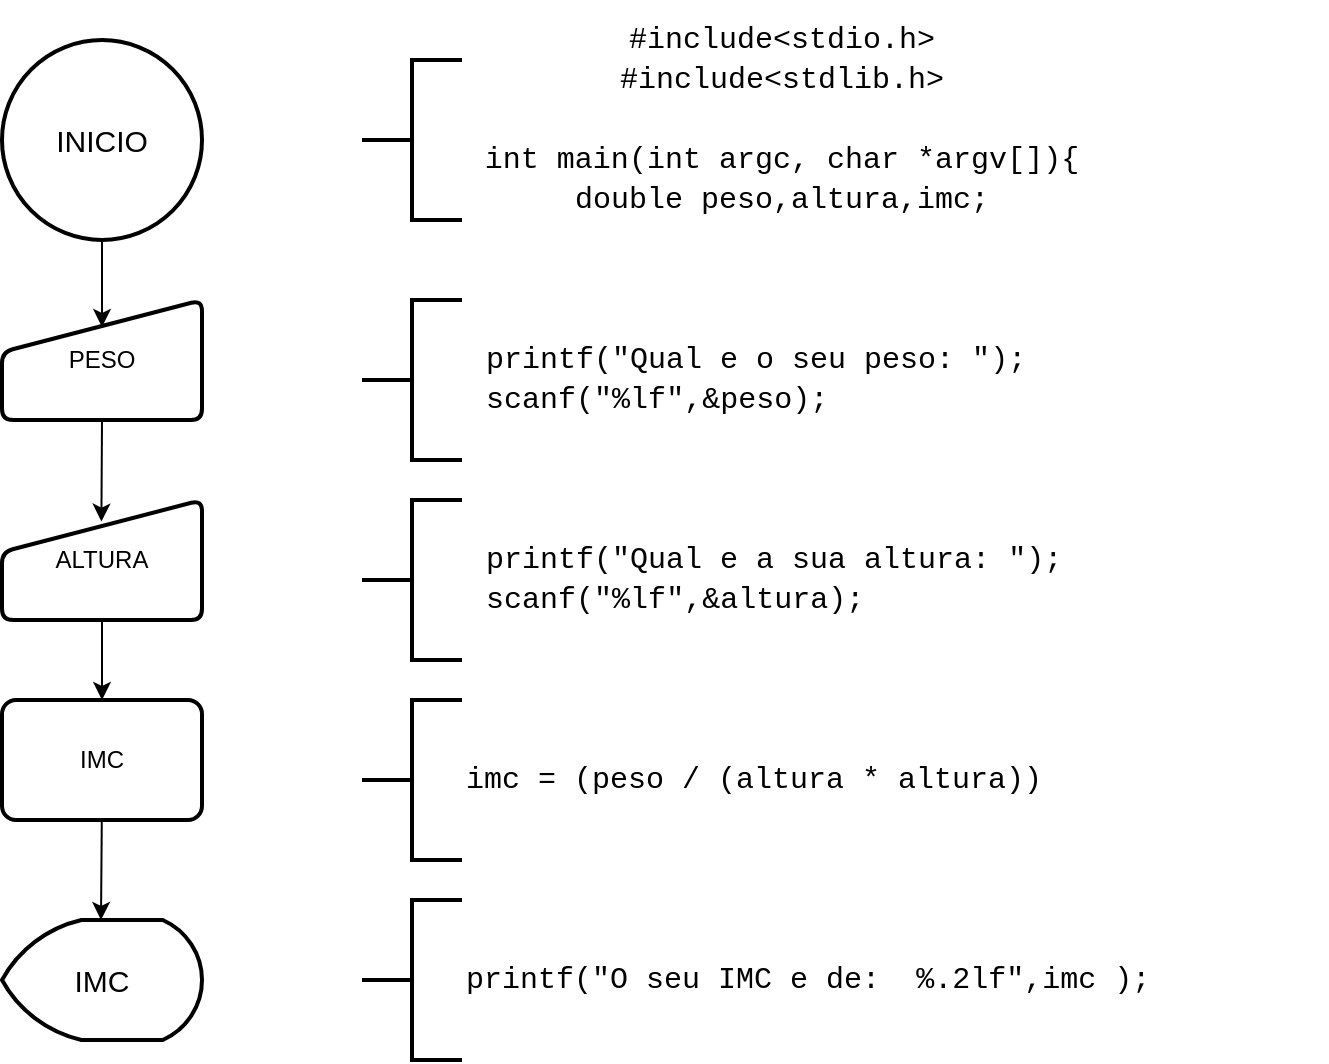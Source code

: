 <mxfile version="14.9.8" type="github"><diagram id="C5RBs43oDa-KdzZeNtuy" name="Page-1"><mxGraphModel dx="1422" dy="762" grid="1" gridSize="10" guides="1" tooltips="1" connect="1" arrows="1" fold="1" page="1" pageScale="1" pageWidth="827" pageHeight="1169" background="none" math="1" shadow="0"><root><mxCell id="WIyWlLk6GJQsqaUBKTNV-0"/><mxCell id="WIyWlLk6GJQsqaUBKTNV-1" parent="WIyWlLk6GJQsqaUBKTNV-0"/><mxCell id="nSisR4guIrfHE9iIkY8Y-0" value="PESO" style="html=1;strokeWidth=2;shape=manualInput;whiteSpace=wrap;rounded=1;size=26;arcSize=11;verticalAlign=middle;align=center;" parent="WIyWlLk6GJQsqaUBKTNV-1" vertex="1"><mxGeometry x="80" y="260" width="100" height="60" as="geometry"/></mxCell><mxCell id="nSisR4guIrfHE9iIkY8Y-1" value="&lt;font style=&quot;font-size: 15px&quot;&gt;INICIO&lt;/font&gt;" style="strokeWidth=2;html=1;shape=mxgraph.flowchart.start_2;whiteSpace=wrap;verticalAlign=middle;align=center;" parent="WIyWlLk6GJQsqaUBKTNV-1" vertex="1"><mxGeometry x="80" y="130" width="100" height="100" as="geometry"/></mxCell><mxCell id="nSisR4guIrfHE9iIkY8Y-5" value="" style="endArrow=classic;html=1;exitX=0.5;exitY=1;exitDx=0;exitDy=0;exitPerimeter=0;entryX=0.5;entryY=0.225;entryDx=0;entryDy=0;entryPerimeter=0;" parent="WIyWlLk6GJQsqaUBKTNV-1" source="nSisR4guIrfHE9iIkY8Y-1" target="nSisR4guIrfHE9iIkY8Y-0" edge="1"><mxGeometry width="50" height="50" relative="1" as="geometry"><mxPoint x="36" y="340" as="sourcePoint"/><mxPoint x="130" y="270" as="targetPoint"/></mxGeometry></mxCell><mxCell id="nSisR4guIrfHE9iIkY8Y-6" value="" style="endArrow=classic;html=1;exitX=0.5;exitY=1;exitDx=0;exitDy=0;entryX=0.497;entryY=0.18;entryDx=0;entryDy=0;entryPerimeter=0;" parent="WIyWlLk6GJQsqaUBKTNV-1" source="nSisR4guIrfHE9iIkY8Y-0" target="eSOf3TRPGJSmEDhPBm3I-0" edge="1"><mxGeometry width="50" height="50" relative="1" as="geometry"><mxPoint x="129" y="330.0" as="sourcePoint"/><mxPoint x="130" y="340" as="targetPoint"/></mxGeometry></mxCell><mxCell id="pyFOSILM-I7uizpb-qyc-0" value="IMC" style="strokeWidth=2;html=1;shape=mxgraph.flowchart.display;whiteSpace=wrap;fontSize=15;" parent="WIyWlLk6GJQsqaUBKTNV-1" vertex="1"><mxGeometry x="80" y="570" width="100" height="60" as="geometry"/></mxCell><mxCell id="pyFOSILM-I7uizpb-qyc-3" value="&lt;div style=&quot;font-family: consolas, &amp;quot;courier new&amp;quot;, monospace; font-size: 15px; line-height: 20px;&quot;&gt;&lt;div&gt;&lt;span style=&quot;&quot;&gt;printf&lt;/span&gt;(&lt;span style=&quot;&quot;&gt;&quot;Qual&amp;nbsp;e&amp;nbsp;o&amp;nbsp;seu&amp;nbsp;peso:&amp;nbsp;&quot;&lt;/span&gt;);&lt;/div&gt;&lt;div&gt;&lt;span style=&quot;&quot;&gt;scanf&lt;/span&gt;(&lt;span style=&quot;&quot;&gt;&quot;&lt;/span&gt;&lt;span style=&quot;&quot;&gt;%lf&lt;/span&gt;&lt;span style=&quot;&quot;&gt;&quot;&lt;/span&gt;,&amp;amp;&lt;span style=&quot;&quot;&gt;peso&lt;/span&gt;);&lt;/div&gt;&lt;/div&gt;" style="text;html=1;strokeColor=none;fillColor=none;align=left;verticalAlign=middle;whiteSpace=wrap;rounded=0;labelBorderColor=none;" parent="WIyWlLk6GJQsqaUBKTNV-1" vertex="1"><mxGeometry x="320" y="280" width="400" height="40" as="geometry"/></mxCell><mxCell id="pyFOSILM-I7uizpb-qyc-6" value="" style="strokeWidth=2;html=1;shape=mxgraph.flowchart.annotation_2;align=left;labelPosition=right;pointerEvents=1;" parent="WIyWlLk6GJQsqaUBKTNV-1" vertex="1"><mxGeometry x="260" y="260" width="50" height="80" as="geometry"/></mxCell><mxCell id="pyFOSILM-I7uizpb-qyc-7" value="" style="strokeWidth=2;html=1;shape=mxgraph.flowchart.annotation_2;align=left;labelPosition=right;pointerEvents=1;" parent="WIyWlLk6GJQsqaUBKTNV-1" vertex="1"><mxGeometry x="260" y="460" width="50" height="80" as="geometry"/></mxCell><mxCell id="pyFOSILM-I7uizpb-qyc-10" value="&lt;div style=&quot;font-family: &amp;#34;consolas&amp;#34; , &amp;#34;courier new&amp;#34; , monospace ; font-weight: normal ; font-size: 15px ; line-height: 20px&quot;&gt;&lt;div style=&quot;font-family: &amp;#34;consolas&amp;#34; , &amp;#34;courier new&amp;#34; , monospace ; line-height: 20px&quot;&gt;imc = (peso / (altura * altura))&lt;/div&gt;&lt;/div&gt;" style="text;html=1;rounded=0;align=left;verticalAlign=middle;labelBorderColor=none;whiteSpace=wrap;" parent="WIyWlLk6GJQsqaUBKTNV-1" vertex="1"><mxGeometry x="310" y="480" width="350" height="40" as="geometry"/></mxCell><mxCell id="pyFOSILM-I7uizpb-qyc-12" value="&lt;div style=&quot;font-family: &amp;#34;consolas&amp;#34; , &amp;#34;courier new&amp;#34; , monospace ; font-weight: normal ; font-size: 15px ; line-height: 20px&quot;&gt;&lt;div style=&quot;font-family: &amp;#34;consolas&amp;#34; , &amp;#34;courier new&amp;#34; , monospace ; line-height: 20px&quot;&gt;&lt;div&gt;&lt;span&gt;#include&lt;/span&gt;&lt;span&gt;&amp;lt;stdio.h&amp;gt;&lt;/span&gt;&lt;/div&gt;&lt;div&gt;&lt;span&gt;#include&lt;/span&gt;&lt;span&gt;&amp;lt;stdlib.h&amp;gt;&lt;/span&gt;&lt;/div&gt;&lt;br&gt;&lt;div&gt;&lt;span&gt;int&lt;/span&gt;&amp;nbsp;&lt;span&gt;main&lt;/span&gt;(&lt;span&gt;int&lt;/span&gt;&amp;nbsp;&lt;span&gt;argc&lt;/span&gt;,&amp;nbsp;&lt;span&gt;char&lt;/span&gt;&amp;nbsp;*&lt;span&gt;argv&lt;/span&gt;&lt;span&gt;[]&lt;/span&gt;){&lt;/div&gt;&lt;div&gt;double peso,altura,imc;&lt;/div&gt;&lt;/div&gt;&lt;/div&gt;" style="text;whiteSpace=wrap;html=1;rounded=0;align=center;verticalAlign=middle;labelBorderColor=none;" parent="WIyWlLk6GJQsqaUBKTNV-1" vertex="1"><mxGeometry x="320" y="110" width="300" height="120" as="geometry"/></mxCell><mxCell id="pyFOSILM-I7uizpb-qyc-13" value="" style="strokeWidth=2;html=1;shape=mxgraph.flowchart.annotation_2;align=left;labelPosition=right;pointerEvents=1;" parent="WIyWlLk6GJQsqaUBKTNV-1" vertex="1"><mxGeometry x="260" y="140" width="50" height="80" as="geometry"/></mxCell><mxCell id="WQtvyT2Jt8s8oRUtYBUV-0" value="IMC" style="rounded=1;whiteSpace=wrap;html=1;absoluteArcSize=1;arcSize=14;strokeWidth=2;align=center;verticalAlign=middle;" parent="WIyWlLk6GJQsqaUBKTNV-1" vertex="1"><mxGeometry x="80" y="460" width="100" height="60" as="geometry"/></mxCell><mxCell id="WQtvyT2Jt8s8oRUtYBUV-1" value="" style="endArrow=classic;html=1;exitX=0.5;exitY=1;exitDx=0;exitDy=0;" parent="WIyWlLk6GJQsqaUBKTNV-1" edge="1"><mxGeometry width="50" height="50" relative="1" as="geometry"><mxPoint x="129.9" y="520" as="sourcePoint"/><mxPoint x="129.5" y="570" as="targetPoint"/></mxGeometry></mxCell><mxCell id="WQtvyT2Jt8s8oRUtYBUV-4" value="" style="strokeWidth=2;html=1;shape=mxgraph.flowchart.annotation_2;align=left;labelPosition=right;pointerEvents=1;" parent="WIyWlLk6GJQsqaUBKTNV-1" vertex="1"><mxGeometry x="260" y="560" width="50" height="80" as="geometry"/></mxCell><mxCell id="WQtvyT2Jt8s8oRUtYBUV-5" value="&lt;div style=&quot;font-family: consolas, &amp;quot;courier new&amp;quot;, monospace; font-size: 15px; line-height: 20px;&quot;&gt;&lt;span style=&quot;&quot;&gt;printf&lt;/span&gt;(&lt;span style=&quot;&quot;&gt;&quot;O&amp;nbsp;seu&amp;nbsp;IMC&amp;nbsp;e&amp;nbsp;de:&amp;nbsp;&amp;nbsp;&lt;/span&gt;&lt;span style=&quot;&quot;&gt;%.2lf&lt;/span&gt;&lt;span style=&quot;&quot;&gt;&quot;&lt;/span&gt;,&lt;span style=&quot;&quot;&gt;imc&lt;/span&gt;&amp;nbsp;);&lt;/div&gt;" style="text;html=1;rounded=0;align=left;verticalAlign=middle;labelBorderColor=none;whiteSpace=wrap;" parent="WIyWlLk6GJQsqaUBKTNV-1" vertex="1"><mxGeometry x="310" y="580" width="432.5" height="40" as="geometry"/></mxCell><mxCell id="eSOf3TRPGJSmEDhPBm3I-0" value="ALTURA" style="html=1;strokeWidth=2;shape=manualInput;whiteSpace=wrap;rounded=1;size=26;arcSize=11;verticalAlign=middle;align=center;" parent="WIyWlLk6GJQsqaUBKTNV-1" vertex="1"><mxGeometry x="80" y="360" width="100" height="60" as="geometry"/></mxCell><mxCell id="eSOf3TRPGJSmEDhPBm3I-1" value="" style="endArrow=classic;html=1;exitX=0.5;exitY=1;exitDx=0;exitDy=0;entryX=0.5;entryY=0;entryDx=0;entryDy=0;" parent="WIyWlLk6GJQsqaUBKTNV-1" source="eSOf3TRPGJSmEDhPBm3I-0" target="WQtvyT2Jt8s8oRUtYBUV-0" edge="1"><mxGeometry width="50" height="50" relative="1" as="geometry"><mxPoint x="129" y="430.0" as="sourcePoint"/><mxPoint x="130" y="440" as="targetPoint"/></mxGeometry></mxCell><mxCell id="eSOf3TRPGJSmEDhPBm3I-2" value="&#10;&#10;&lt;div style=&quot;font-family: consolas, &amp;quot;courier new&amp;quot;, monospace; font-weight: normal; font-size: 15px; line-height: 20px;&quot;&gt;&lt;div&gt;&lt;span style=&quot;&quot;&gt;printf&lt;/span&gt;&lt;span style=&quot;&quot;&gt;(&lt;/span&gt;&lt;span style=&quot;&quot;&gt;&quot;Qual&amp;nbsp;e&amp;nbsp;a&amp;nbsp;sua&amp;nbsp;altura:&amp;nbsp;&quot;&lt;/span&gt;&lt;span style=&quot;&quot;&gt;);&lt;/span&gt;&lt;/div&gt;&lt;div&gt;&lt;span style=&quot;&quot;&gt;scanf&lt;/span&gt;&lt;span style=&quot;&quot;&gt;(&lt;/span&gt;&lt;span style=&quot;&quot;&gt;&quot;&lt;/span&gt;&lt;span style=&quot;&quot;&gt;%lf&lt;/span&gt;&lt;span style=&quot;&quot;&gt;&quot;&lt;/span&gt;&lt;span style=&quot;&quot;&gt;,&amp;amp;&lt;/span&gt;&lt;span style=&quot;&quot;&gt;altura&lt;/span&gt;&lt;span style=&quot;&quot;&gt;);&lt;/span&gt;&lt;/div&gt;&lt;/div&gt;&#10;&#10;" style="text;html=1;strokeColor=none;fillColor=none;align=left;verticalAlign=middle;whiteSpace=wrap;rounded=0;labelBorderColor=none;" parent="WIyWlLk6GJQsqaUBKTNV-1" vertex="1"><mxGeometry x="320" y="380" width="400" height="40" as="geometry"/></mxCell><mxCell id="eSOf3TRPGJSmEDhPBm3I-3" value="" style="strokeWidth=2;html=1;shape=mxgraph.flowchart.annotation_2;align=left;labelPosition=right;pointerEvents=1;" parent="WIyWlLk6GJQsqaUBKTNV-1" vertex="1"><mxGeometry x="260" y="360" width="50" height="80" as="geometry"/></mxCell></root></mxGraphModel></diagram></mxfile>